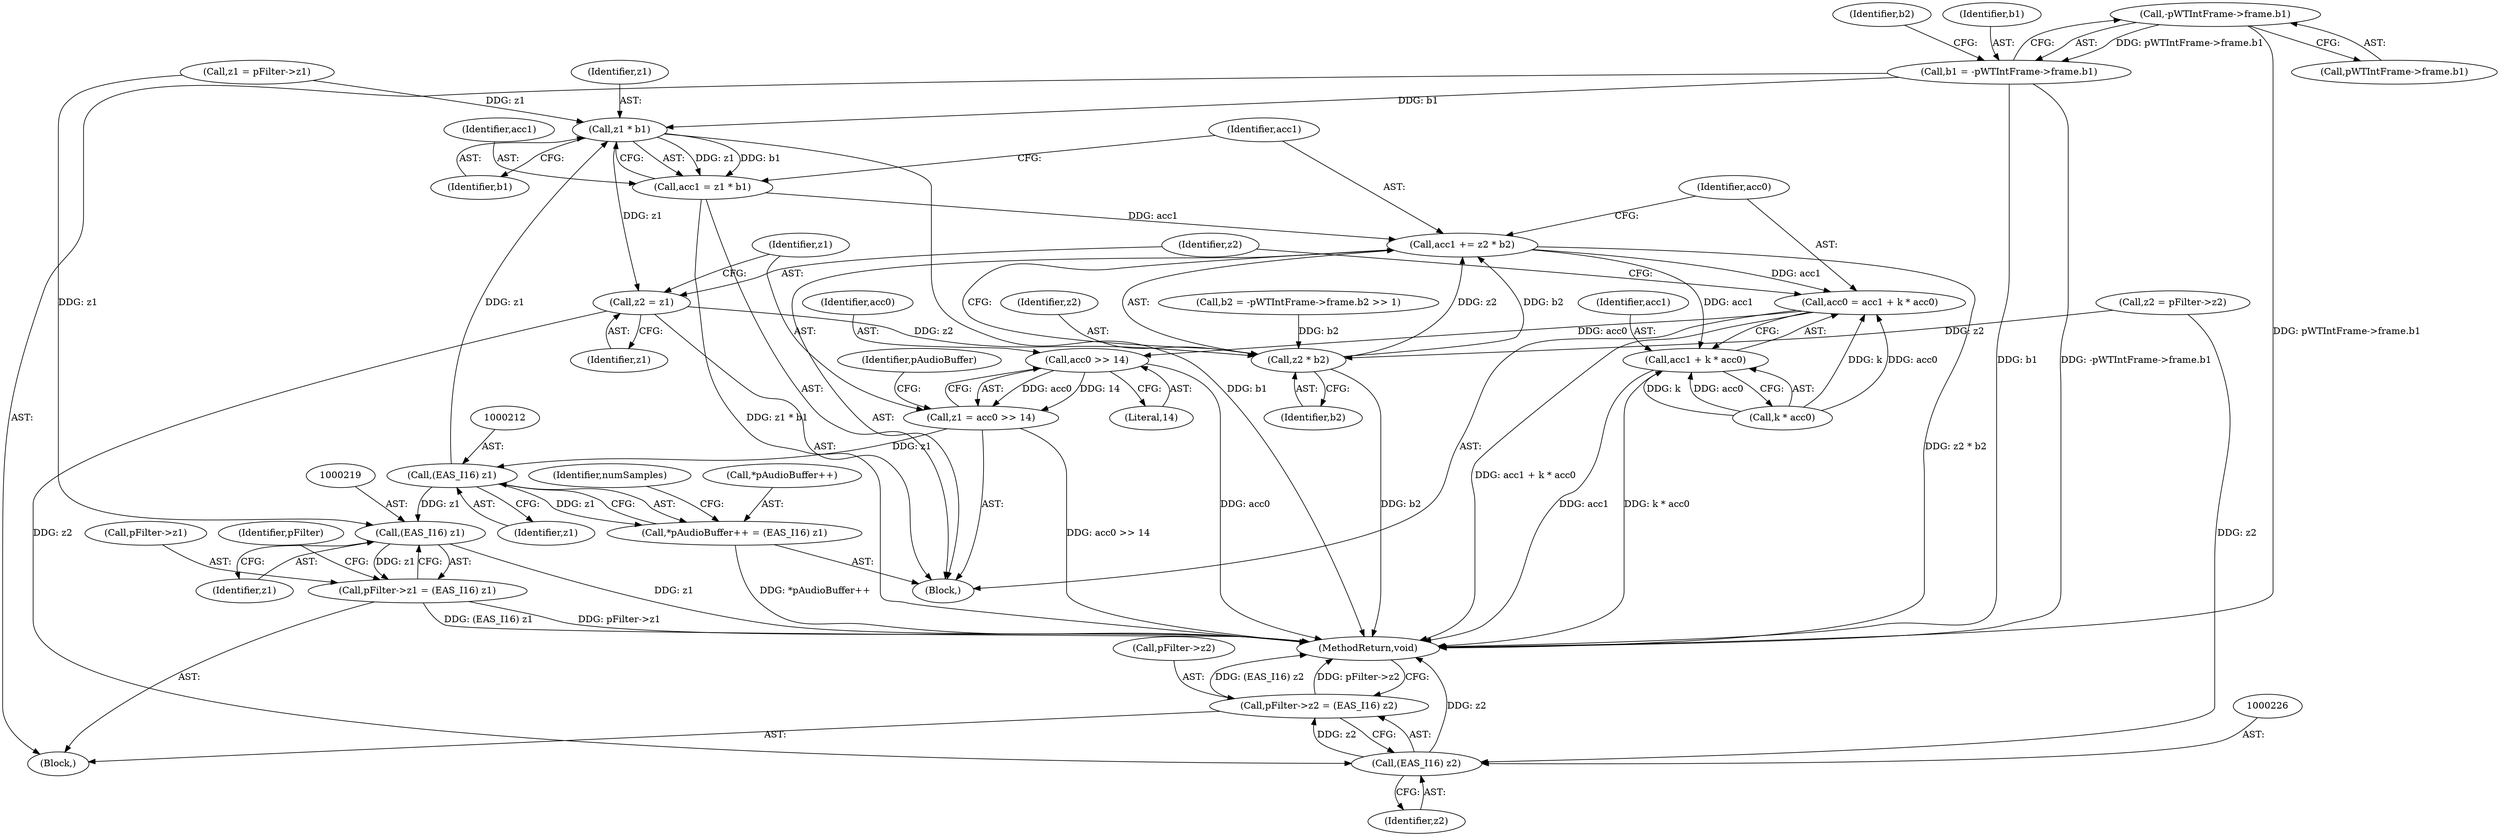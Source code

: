 digraph "0_Android_3ac044334c3ff6a61cb4238ff3ddaf17c7efcf49_3@pointer" {
"1000149" [label="(Call,-pWTIntFrame->frame.b1)"];
"1000147" [label="(Call,b1 = -pWTIntFrame->frame.b1)"];
"1000184" [label="(Call,z1 * b1)"];
"1000182" [label="(Call,acc1 = z1 * b1)"];
"1000187" [label="(Call,acc1 += z2 * b2)"];
"1000192" [label="(Call,acc0 = acc1 + k * acc0)"];
"1000204" [label="(Call,acc0 >> 14)"];
"1000202" [label="(Call,z1 = acc0 >> 14)"];
"1000211" [label="(Call,(EAS_I16) z1)"];
"1000207" [label="(Call,*pAudioBuffer++ = (EAS_I16) z1)"];
"1000218" [label="(Call,(EAS_I16) z1)"];
"1000214" [label="(Call,pFilter->z1 = (EAS_I16) z1)"];
"1000194" [label="(Call,acc1 + k * acc0)"];
"1000199" [label="(Call,z2 = z1)"];
"1000189" [label="(Call,z2 * b2)"];
"1000225" [label="(Call,(EAS_I16) z2)"];
"1000221" [label="(Call,pFilter->z2 = (EAS_I16) z2)"];
"1000195" [label="(Identifier,acc1)"];
"1000228" [label="(MethodReturn,void)"];
"1000142" [label="(Call,z2 = pFilter->z2)"];
"1000183" [label="(Identifier,acc1)"];
"1000200" [label="(Identifier,z2)"];
"1000156" [label="(Identifier,b2)"];
"1000227" [label="(Identifier,z2)"];
"1000155" [label="(Call,b2 = -pWTIntFrame->frame.b2 >> 1)"];
"1000186" [label="(Identifier,b1)"];
"1000203" [label="(Identifier,z1)"];
"1000176" [label="(Identifier,numSamples)"];
"1000177" [label="(Block,)"];
"1000150" [label="(Call,pWTIntFrame->frame.b1)"];
"1000223" [label="(Identifier,pFilter)"];
"1000206" [label="(Literal,14)"];
"1000192" [label="(Call,acc0 = acc1 + k * acc0)"];
"1000147" [label="(Call,b1 = -pWTIntFrame->frame.b1)"];
"1000190" [label="(Identifier,z2)"];
"1000185" [label="(Identifier,z1)"];
"1000222" [label="(Call,pFilter->z2)"];
"1000202" [label="(Call,z1 = acc0 >> 14)"];
"1000221" [label="(Call,pFilter->z2 = (EAS_I16) z2)"];
"1000211" [label="(Call,(EAS_I16) z1)"];
"1000149" [label="(Call,-pWTIntFrame->frame.b1)"];
"1000184" [label="(Call,z1 * b1)"];
"1000220" [label="(Identifier,z1)"];
"1000193" [label="(Identifier,acc0)"];
"1000187" [label="(Call,acc1 += z2 * b2)"];
"1000189" [label="(Call,z2 * b2)"];
"1000207" [label="(Call,*pAudioBuffer++ = (EAS_I16) z1)"];
"1000196" [label="(Call,k * acc0)"];
"1000199" [label="(Call,z2 = z1)"];
"1000225" [label="(Call,(EAS_I16) z2)"];
"1000201" [label="(Identifier,z1)"];
"1000214" [label="(Call,pFilter->z1 = (EAS_I16) z1)"];
"1000137" [label="(Call,z1 = pFilter->z1)"];
"1000204" [label="(Call,acc0 >> 14)"];
"1000148" [label="(Identifier,b1)"];
"1000191" [label="(Identifier,b2)"];
"1000188" [label="(Identifier,acc1)"];
"1000208" [label="(Call,*pAudioBuffer++)"];
"1000218" [label="(Call,(EAS_I16) z1)"];
"1000182" [label="(Call,acc1 = z1 * b1)"];
"1000194" [label="(Call,acc1 + k * acc0)"];
"1000109" [label="(Block,)"];
"1000205" [label="(Identifier,acc0)"];
"1000213" [label="(Identifier,z1)"];
"1000210" [label="(Identifier,pAudioBuffer)"];
"1000215" [label="(Call,pFilter->z1)"];
"1000149" -> "1000147"  [label="AST: "];
"1000149" -> "1000150"  [label="CFG: "];
"1000150" -> "1000149"  [label="AST: "];
"1000147" -> "1000149"  [label="CFG: "];
"1000149" -> "1000228"  [label="DDG: pWTIntFrame->frame.b1"];
"1000149" -> "1000147"  [label="DDG: pWTIntFrame->frame.b1"];
"1000147" -> "1000109"  [label="AST: "];
"1000148" -> "1000147"  [label="AST: "];
"1000156" -> "1000147"  [label="CFG: "];
"1000147" -> "1000228"  [label="DDG: -pWTIntFrame->frame.b1"];
"1000147" -> "1000228"  [label="DDG: b1"];
"1000147" -> "1000184"  [label="DDG: b1"];
"1000184" -> "1000182"  [label="AST: "];
"1000184" -> "1000186"  [label="CFG: "];
"1000185" -> "1000184"  [label="AST: "];
"1000186" -> "1000184"  [label="AST: "];
"1000182" -> "1000184"  [label="CFG: "];
"1000184" -> "1000228"  [label="DDG: b1"];
"1000184" -> "1000182"  [label="DDG: z1"];
"1000184" -> "1000182"  [label="DDG: b1"];
"1000211" -> "1000184"  [label="DDG: z1"];
"1000137" -> "1000184"  [label="DDG: z1"];
"1000184" -> "1000199"  [label="DDG: z1"];
"1000182" -> "1000177"  [label="AST: "];
"1000183" -> "1000182"  [label="AST: "];
"1000188" -> "1000182"  [label="CFG: "];
"1000182" -> "1000228"  [label="DDG: z1 * b1"];
"1000182" -> "1000187"  [label="DDG: acc1"];
"1000187" -> "1000177"  [label="AST: "];
"1000187" -> "1000189"  [label="CFG: "];
"1000188" -> "1000187"  [label="AST: "];
"1000189" -> "1000187"  [label="AST: "];
"1000193" -> "1000187"  [label="CFG: "];
"1000187" -> "1000228"  [label="DDG: z2 * b2"];
"1000189" -> "1000187"  [label="DDG: z2"];
"1000189" -> "1000187"  [label="DDG: b2"];
"1000187" -> "1000192"  [label="DDG: acc1"];
"1000187" -> "1000194"  [label="DDG: acc1"];
"1000192" -> "1000177"  [label="AST: "];
"1000192" -> "1000194"  [label="CFG: "];
"1000193" -> "1000192"  [label="AST: "];
"1000194" -> "1000192"  [label="AST: "];
"1000200" -> "1000192"  [label="CFG: "];
"1000192" -> "1000228"  [label="DDG: acc1 + k * acc0"];
"1000196" -> "1000192"  [label="DDG: k"];
"1000196" -> "1000192"  [label="DDG: acc0"];
"1000192" -> "1000204"  [label="DDG: acc0"];
"1000204" -> "1000202"  [label="AST: "];
"1000204" -> "1000206"  [label="CFG: "];
"1000205" -> "1000204"  [label="AST: "];
"1000206" -> "1000204"  [label="AST: "];
"1000202" -> "1000204"  [label="CFG: "];
"1000204" -> "1000228"  [label="DDG: acc0"];
"1000204" -> "1000202"  [label="DDG: acc0"];
"1000204" -> "1000202"  [label="DDG: 14"];
"1000202" -> "1000177"  [label="AST: "];
"1000203" -> "1000202"  [label="AST: "];
"1000210" -> "1000202"  [label="CFG: "];
"1000202" -> "1000228"  [label="DDG: acc0 >> 14"];
"1000202" -> "1000211"  [label="DDG: z1"];
"1000211" -> "1000207"  [label="AST: "];
"1000211" -> "1000213"  [label="CFG: "];
"1000212" -> "1000211"  [label="AST: "];
"1000213" -> "1000211"  [label="AST: "];
"1000207" -> "1000211"  [label="CFG: "];
"1000211" -> "1000207"  [label="DDG: z1"];
"1000211" -> "1000218"  [label="DDG: z1"];
"1000207" -> "1000177"  [label="AST: "];
"1000208" -> "1000207"  [label="AST: "];
"1000176" -> "1000207"  [label="CFG: "];
"1000207" -> "1000228"  [label="DDG: *pAudioBuffer++"];
"1000218" -> "1000214"  [label="AST: "];
"1000218" -> "1000220"  [label="CFG: "];
"1000219" -> "1000218"  [label="AST: "];
"1000220" -> "1000218"  [label="AST: "];
"1000214" -> "1000218"  [label="CFG: "];
"1000218" -> "1000228"  [label="DDG: z1"];
"1000218" -> "1000214"  [label="DDG: z1"];
"1000137" -> "1000218"  [label="DDG: z1"];
"1000214" -> "1000109"  [label="AST: "];
"1000215" -> "1000214"  [label="AST: "];
"1000223" -> "1000214"  [label="CFG: "];
"1000214" -> "1000228"  [label="DDG: (EAS_I16) z1"];
"1000214" -> "1000228"  [label="DDG: pFilter->z1"];
"1000194" -> "1000196"  [label="CFG: "];
"1000195" -> "1000194"  [label="AST: "];
"1000196" -> "1000194"  [label="AST: "];
"1000194" -> "1000228"  [label="DDG: k * acc0"];
"1000194" -> "1000228"  [label="DDG: acc1"];
"1000196" -> "1000194"  [label="DDG: k"];
"1000196" -> "1000194"  [label="DDG: acc0"];
"1000199" -> "1000177"  [label="AST: "];
"1000199" -> "1000201"  [label="CFG: "];
"1000200" -> "1000199"  [label="AST: "];
"1000201" -> "1000199"  [label="AST: "];
"1000203" -> "1000199"  [label="CFG: "];
"1000199" -> "1000189"  [label="DDG: z2"];
"1000199" -> "1000225"  [label="DDG: z2"];
"1000189" -> "1000191"  [label="CFG: "];
"1000190" -> "1000189"  [label="AST: "];
"1000191" -> "1000189"  [label="AST: "];
"1000189" -> "1000228"  [label="DDG: b2"];
"1000142" -> "1000189"  [label="DDG: z2"];
"1000155" -> "1000189"  [label="DDG: b2"];
"1000225" -> "1000221"  [label="AST: "];
"1000225" -> "1000227"  [label="CFG: "];
"1000226" -> "1000225"  [label="AST: "];
"1000227" -> "1000225"  [label="AST: "];
"1000221" -> "1000225"  [label="CFG: "];
"1000225" -> "1000228"  [label="DDG: z2"];
"1000225" -> "1000221"  [label="DDG: z2"];
"1000142" -> "1000225"  [label="DDG: z2"];
"1000221" -> "1000109"  [label="AST: "];
"1000222" -> "1000221"  [label="AST: "];
"1000228" -> "1000221"  [label="CFG: "];
"1000221" -> "1000228"  [label="DDG: (EAS_I16) z2"];
"1000221" -> "1000228"  [label="DDG: pFilter->z2"];
}
